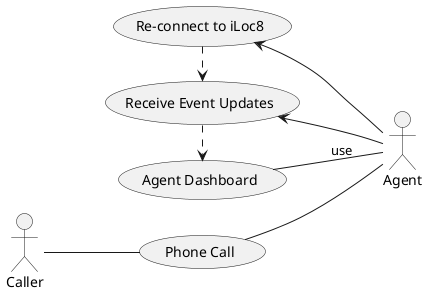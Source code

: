 @startuml
left to right direction

actor Caller
actor Agent

usecase call as "Phone Call"
usecase reconnect as "Re-connect to iLoc8"
usecase update as "Receive Event Updates"
usecase adashb as "Agent Dashboard"

reconnect .> update
update .> adashb

Caller -- call
call -- Agent

reconnect <-- Agent
update <-- Agent

adashb -- Agent: use

@enduml